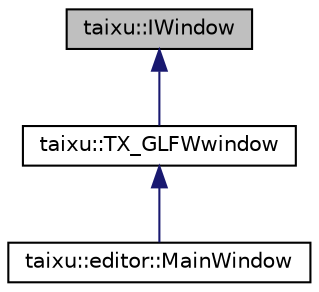digraph "taixu::IWindow"
{
 // LATEX_PDF_SIZE
  edge [fontname="Helvetica",fontsize="10",labelfontname="Helvetica",labelfontsize="10"];
  node [fontname="Helvetica",fontsize="10",shape=record];
  Node1 [label="taixu::IWindow",height=0.2,width=0.4,color="black", fillcolor="grey75", style="filled", fontcolor="black",tooltip=" "];
  Node1 -> Node2 [dir="back",color="midnightblue",fontsize="10",style="solid",fontname="Helvetica"];
  Node2 [label="taixu::TX_GLFWwindow",height=0.2,width=0.4,color="black", fillcolor="white", style="filled",URL="$classtaixu_1_1TX__GLFWwindow.html",tooltip=" "];
  Node2 -> Node3 [dir="back",color="midnightblue",fontsize="10",style="solid",fontname="Helvetica"];
  Node3 [label="taixu::editor::MainWindow",height=0.2,width=0.4,color="black", fillcolor="white", style="filled",URL="$classtaixu_1_1editor_1_1MainWindow.html",tooltip=" "];
}
